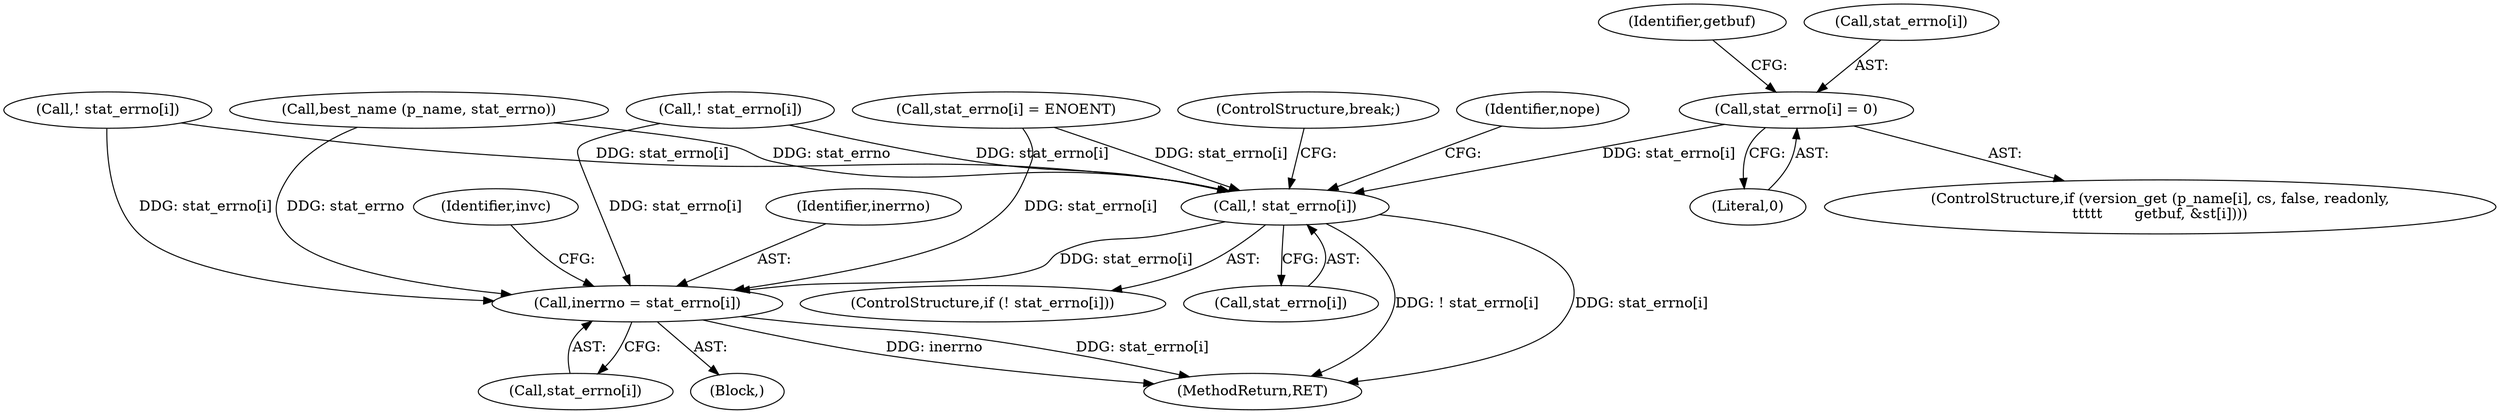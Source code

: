 digraph "0_savannah_f290f48a621867084884bfff87f8093c15195e6a@array" {
"1001911" [label="(Call,stat_errno[i] = 0)"];
"1001927" [label="(Call,! stat_errno[i])"];
"1002156" [label="(Call,inerrno = stat_errno[i])"];
"1001923" [label="(Identifier,getbuf)"];
"1001898" [label="(ControlStructure,if (version_get (p_name[i], cs, false, readonly,\n\t\t\t\t\t       getbuf, &st[i])))"];
"1001926" [label="(ControlStructure,if (! stat_errno[i]))"];
"1001928" [label="(Call,stat_errno[i])"];
"1001915" [label="(Literal,0)"];
"1002149" [label="(Block,)"];
"1001927" [label="(Call,! stat_errno[i])"];
"1002173" [label="(MethodReturn,RET)"];
"1001911" [label="(Call,stat_errno[i] = 0)"];
"1002158" [label="(Call,stat_errno[i])"];
"1002156" [label="(Call,inerrno = stat_errno[i])"];
"1001754" [label="(Call,! stat_errno[i])"];
"1001912" [label="(Call,stat_errno[i])"];
"1002162" [label="(Identifier,invc)"];
"1001816" [label="(Call,best_name (p_name, stat_errno))"];
"1001931" [label="(ControlStructure,break;)"];
"1002157" [label="(Identifier,inerrno)"];
"1001933" [label="(Identifier,nope)"];
"1001780" [label="(Call,! stat_errno[i])"];
"1001793" [label="(Call,stat_errno[i] = ENOENT)"];
"1001911" -> "1001898"  [label="AST: "];
"1001911" -> "1001915"  [label="CFG: "];
"1001912" -> "1001911"  [label="AST: "];
"1001915" -> "1001911"  [label="AST: "];
"1001923" -> "1001911"  [label="CFG: "];
"1001911" -> "1001927"  [label="DDG: stat_errno[i]"];
"1001927" -> "1001926"  [label="AST: "];
"1001927" -> "1001928"  [label="CFG: "];
"1001928" -> "1001927"  [label="AST: "];
"1001931" -> "1001927"  [label="CFG: "];
"1001933" -> "1001927"  [label="CFG: "];
"1001927" -> "1002173"  [label="DDG: stat_errno[i]"];
"1001927" -> "1002173"  [label="DDG: ! stat_errno[i]"];
"1001754" -> "1001927"  [label="DDG: stat_errno[i]"];
"1001793" -> "1001927"  [label="DDG: stat_errno[i]"];
"1001816" -> "1001927"  [label="DDG: stat_errno"];
"1001780" -> "1001927"  [label="DDG: stat_errno[i]"];
"1001927" -> "1002156"  [label="DDG: stat_errno[i]"];
"1002156" -> "1002149"  [label="AST: "];
"1002156" -> "1002158"  [label="CFG: "];
"1002157" -> "1002156"  [label="AST: "];
"1002158" -> "1002156"  [label="AST: "];
"1002162" -> "1002156"  [label="CFG: "];
"1002156" -> "1002173"  [label="DDG: stat_errno[i]"];
"1002156" -> "1002173"  [label="DDG: inerrno"];
"1001754" -> "1002156"  [label="DDG: stat_errno[i]"];
"1001793" -> "1002156"  [label="DDG: stat_errno[i]"];
"1001780" -> "1002156"  [label="DDG: stat_errno[i]"];
"1001816" -> "1002156"  [label="DDG: stat_errno"];
}
